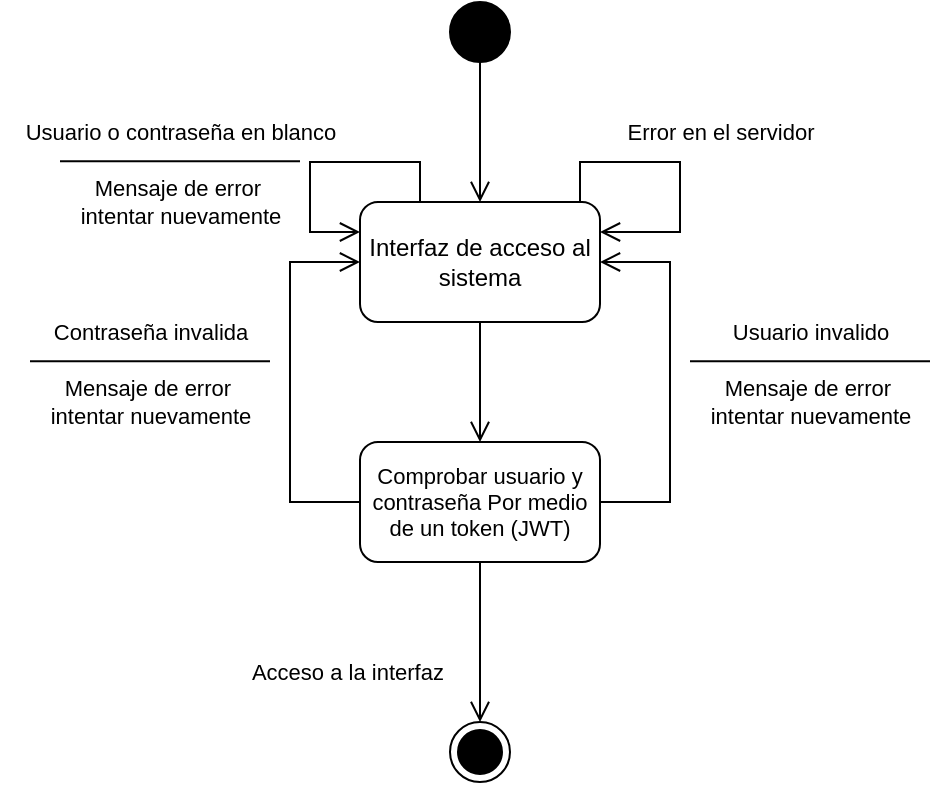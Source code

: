 <mxfile version="27.0.3">
  <diagram name="Página-1" id="zFWKbWoPSDcNY0XITjec">
    <mxGraphModel grid="1" page="1" gridSize="10" guides="1" tooltips="1" connect="1" arrows="1" fold="1" pageScale="1" pageWidth="1654" pageHeight="2336" math="0" shadow="0">
      <root>
        <mxCell id="0" />
        <mxCell id="1" parent="0" />
        <mxCell id="EI4r4qzjrhwdP-Aq-uUQ-5" style="edgeStyle=orthogonalEdgeStyle;rounded=0;orthogonalLoop=1;jettySize=auto;html=1;entryX=0.5;entryY=0;entryDx=0;entryDy=0;endArrow=open;endFill=0;endSize=8;" edge="1" parent="1" source="EI4r4qzjrhwdP-Aq-uUQ-1" target="EI4r4qzjrhwdP-Aq-uUQ-3">
          <mxGeometry relative="1" as="geometry" />
        </mxCell>
        <mxCell id="EI4r4qzjrhwdP-Aq-uUQ-1" value="" style="ellipse;fillColor=strokeColor;html=1;" vertex="1" parent="1">
          <mxGeometry x="255" y="30" width="30" height="30" as="geometry" />
        </mxCell>
        <mxCell id="EI4r4qzjrhwdP-Aq-uUQ-13" style="edgeStyle=orthogonalEdgeStyle;shape=connector;rounded=0;orthogonalLoop=1;jettySize=auto;html=1;entryX=0.5;entryY=0;entryDx=0;entryDy=0;strokeColor=default;align=center;verticalAlign=middle;fontFamily=Helvetica;fontSize=11;fontColor=default;labelBackgroundColor=default;endArrow=open;endFill=0;endSize=8;" edge="1" parent="1" source="EI4r4qzjrhwdP-Aq-uUQ-3" target="EI4r4qzjrhwdP-Aq-uUQ-12">
          <mxGeometry relative="1" as="geometry" />
        </mxCell>
        <mxCell id="EI4r4qzjrhwdP-Aq-uUQ-3" value="Interfaz de acceso al sistema" style="rounded=1;whiteSpace=wrap;html=1;" vertex="1" parent="1">
          <mxGeometry x="210" y="130" width="120" height="60" as="geometry" />
        </mxCell>
        <mxCell id="EI4r4qzjrhwdP-Aq-uUQ-6" style="edgeStyle=orthogonalEdgeStyle;shape=connector;rounded=0;orthogonalLoop=1;jettySize=auto;html=1;exitX=0.25;exitY=0;exitDx=0;exitDy=0;entryX=0;entryY=0.25;entryDx=0;entryDy=0;strokeColor=default;align=center;verticalAlign=middle;fontFamily=Helvetica;fontSize=11;fontColor=default;labelBackgroundColor=default;endArrow=open;endFill=0;endSize=8;" edge="1" parent="1" source="EI4r4qzjrhwdP-Aq-uUQ-3" target="EI4r4qzjrhwdP-Aq-uUQ-3">
          <mxGeometry relative="1" as="geometry">
            <Array as="points">
              <mxPoint x="240" y="110" />
              <mxPoint x="185" y="110" />
              <mxPoint x="185" y="145" />
            </Array>
          </mxGeometry>
        </mxCell>
        <mxCell id="EI4r4qzjrhwdP-Aq-uUQ-7" value="Usuario o contraseña en blanco" style="text;html=1;align=center;verticalAlign=middle;resizable=0;points=[];autosize=1;strokeColor=none;fillColor=none;fontFamily=Helvetica;fontSize=11;fontColor=default;labelBackgroundColor=default;" vertex="1" parent="1">
          <mxGeometry x="30" y="80" width="180" height="30" as="geometry" />
        </mxCell>
        <mxCell id="EI4r4qzjrhwdP-Aq-uUQ-9" value="" style="endArrow=none;html=1;rounded=0;strokeColor=default;align=center;verticalAlign=middle;fontFamily=Helvetica;fontSize=11;fontColor=default;labelBackgroundColor=default;edgeStyle=orthogonalEdgeStyle;endSize=8;" edge="1" parent="1">
          <mxGeometry width="50" height="50" relative="1" as="geometry">
            <mxPoint x="180" y="109.66" as="sourcePoint" />
            <mxPoint x="60" y="109.66" as="targetPoint" />
          </mxGeometry>
        </mxCell>
        <mxCell id="EI4r4qzjrhwdP-Aq-uUQ-11" value="&lt;div&gt;Mensaje de error&amp;nbsp;&lt;/div&gt;&lt;div&gt;intentar nuevamente&lt;/div&gt;" style="text;html=1;align=center;verticalAlign=middle;resizable=0;points=[];autosize=1;strokeColor=none;fillColor=none;fontFamily=Helvetica;fontSize=11;fontColor=default;labelBackgroundColor=default;" vertex="1" parent="1">
          <mxGeometry x="60" y="110" width="120" height="40" as="geometry" />
        </mxCell>
        <mxCell id="EI4r4qzjrhwdP-Aq-uUQ-14" style="edgeStyle=orthogonalEdgeStyle;shape=connector;rounded=0;orthogonalLoop=1;jettySize=auto;html=1;entryX=0;entryY=0.5;entryDx=0;entryDy=0;strokeColor=default;align=center;verticalAlign=middle;fontFamily=Helvetica;fontSize=11;fontColor=default;labelBackgroundColor=default;endArrow=open;endFill=0;endSize=8;" edge="1" parent="1" source="EI4r4qzjrhwdP-Aq-uUQ-12" target="EI4r4qzjrhwdP-Aq-uUQ-3">
          <mxGeometry relative="1" as="geometry">
            <Array as="points">
              <mxPoint x="175" y="280" />
              <mxPoint x="175" y="160" />
            </Array>
          </mxGeometry>
        </mxCell>
        <mxCell id="EI4r4qzjrhwdP-Aq-uUQ-15" style="edgeStyle=orthogonalEdgeStyle;shape=connector;rounded=0;orthogonalLoop=1;jettySize=auto;html=1;entryX=1;entryY=0.5;entryDx=0;entryDy=0;strokeColor=default;align=center;verticalAlign=middle;fontFamily=Helvetica;fontSize=11;fontColor=default;labelBackgroundColor=default;endArrow=open;endFill=0;endSize=8;" edge="1" parent="1" source="EI4r4qzjrhwdP-Aq-uUQ-12" target="EI4r4qzjrhwdP-Aq-uUQ-3">
          <mxGeometry relative="1" as="geometry">
            <Array as="points">
              <mxPoint x="365" y="280" />
              <mxPoint x="365" y="160" />
            </Array>
          </mxGeometry>
        </mxCell>
        <mxCell id="EI4r4qzjrhwdP-Aq-uUQ-32" style="edgeStyle=orthogonalEdgeStyle;shape=connector;rounded=0;orthogonalLoop=1;jettySize=auto;html=1;entryX=0.5;entryY=0;entryDx=0;entryDy=0;strokeColor=default;align=center;verticalAlign=middle;fontFamily=Helvetica;fontSize=11;fontColor=default;labelBackgroundColor=default;endArrow=open;endFill=0;endSize=8;" edge="1" parent="1" source="EI4r4qzjrhwdP-Aq-uUQ-12" target="EI4r4qzjrhwdP-Aq-uUQ-31">
          <mxGeometry relative="1" as="geometry" />
        </mxCell>
        <mxCell id="EI4r4qzjrhwdP-Aq-uUQ-12" value="Comprobar usuario y contraseña Por medio de un token (JWT)" style="rounded=1;whiteSpace=wrap;html=1;fontFamily=Helvetica;fontSize=11;fontColor=default;labelBackgroundColor=default;" vertex="1" parent="1">
          <mxGeometry x="210" y="250" width="120" height="60" as="geometry" />
        </mxCell>
        <mxCell id="EI4r4qzjrhwdP-Aq-uUQ-25" value="Contraseña invalida" style="text;html=1;align=center;verticalAlign=middle;resizable=0;points=[];autosize=1;strokeColor=none;fillColor=none;fontFamily=Helvetica;fontSize=11;fontColor=default;labelBackgroundColor=default;" vertex="1" parent="1">
          <mxGeometry x="45" y="180" width="120" height="30" as="geometry" />
        </mxCell>
        <mxCell id="EI4r4qzjrhwdP-Aq-uUQ-26" value="" style="endArrow=none;html=1;rounded=0;strokeColor=default;align=center;verticalAlign=middle;fontFamily=Helvetica;fontSize=11;fontColor=default;labelBackgroundColor=default;edgeStyle=orthogonalEdgeStyle;endSize=8;" edge="1" parent="1">
          <mxGeometry width="50" height="50" relative="1" as="geometry">
            <mxPoint x="165" y="209.66" as="sourcePoint" />
            <mxPoint x="45" y="209.66" as="targetPoint" />
          </mxGeometry>
        </mxCell>
        <mxCell id="EI4r4qzjrhwdP-Aq-uUQ-27" value="&lt;div&gt;Mensaje de error&amp;nbsp;&lt;/div&gt;&lt;div&gt;intentar nuevamente&lt;/div&gt;" style="text;html=1;align=center;verticalAlign=middle;resizable=0;points=[];autosize=1;strokeColor=none;fillColor=none;fontFamily=Helvetica;fontSize=11;fontColor=default;labelBackgroundColor=default;" vertex="1" parent="1">
          <mxGeometry x="45" y="210" width="120" height="40" as="geometry" />
        </mxCell>
        <mxCell id="EI4r4qzjrhwdP-Aq-uUQ-28" value="Usuario invalido" style="text;html=1;align=center;verticalAlign=middle;resizable=0;points=[];autosize=1;strokeColor=none;fillColor=none;fontFamily=Helvetica;fontSize=11;fontColor=default;labelBackgroundColor=default;" vertex="1" parent="1">
          <mxGeometry x="385" y="180" width="100" height="30" as="geometry" />
        </mxCell>
        <mxCell id="EI4r4qzjrhwdP-Aq-uUQ-29" value="" style="endArrow=none;html=1;rounded=0;strokeColor=default;align=center;verticalAlign=middle;fontFamily=Helvetica;fontSize=11;fontColor=default;labelBackgroundColor=default;edgeStyle=orthogonalEdgeStyle;endSize=8;" edge="1" parent="1">
          <mxGeometry width="50" height="50" relative="1" as="geometry">
            <mxPoint x="495" y="209.66" as="sourcePoint" />
            <mxPoint x="375" y="209.66" as="targetPoint" />
          </mxGeometry>
        </mxCell>
        <mxCell id="EI4r4qzjrhwdP-Aq-uUQ-30" value="&lt;div&gt;Mensaje de error&amp;nbsp;&lt;/div&gt;&lt;div&gt;intentar nuevamente&lt;/div&gt;" style="text;html=1;align=center;verticalAlign=middle;resizable=0;points=[];autosize=1;strokeColor=none;fillColor=none;fontFamily=Helvetica;fontSize=11;fontColor=default;labelBackgroundColor=default;" vertex="1" parent="1">
          <mxGeometry x="375" y="210" width="120" height="40" as="geometry" />
        </mxCell>
        <mxCell id="EI4r4qzjrhwdP-Aq-uUQ-31" value="" style="ellipse;html=1;shape=endState;fillColor=strokeColor;fontFamily=Helvetica;fontSize=11;fontColor=default;labelBackgroundColor=default;" vertex="1" parent="1">
          <mxGeometry x="255" y="390" width="30" height="30" as="geometry" />
        </mxCell>
        <mxCell id="EI4r4qzjrhwdP-Aq-uUQ-33" value="Acceso a la interfaz&amp;nbsp;" style="text;html=1;align=center;verticalAlign=middle;resizable=0;points=[];autosize=1;strokeColor=none;fillColor=none;fontFamily=Helvetica;fontSize=11;fontColor=default;labelBackgroundColor=default;" vertex="1" parent="1">
          <mxGeometry x="145" y="350" width="120" height="30" as="geometry" />
        </mxCell>
        <mxCell id="W0_1jqlGO-n4XNdDizI6-1" style="edgeStyle=orthogonalEdgeStyle;shape=connector;rounded=0;orthogonalLoop=1;jettySize=auto;html=1;exitX=0.25;exitY=0;exitDx=0;exitDy=0;entryX=1;entryY=0.25;entryDx=0;entryDy=0;strokeColor=default;align=center;verticalAlign=middle;fontFamily=Helvetica;fontSize=11;fontColor=default;labelBackgroundColor=default;endArrow=open;endFill=0;endSize=8;" edge="1" parent="1" target="EI4r4qzjrhwdP-Aq-uUQ-3">
          <mxGeometry relative="1" as="geometry">
            <Array as="points">
              <mxPoint x="320" y="110" />
              <mxPoint x="370" y="110" />
              <mxPoint x="370" y="145" />
            </Array>
            <mxPoint x="320" y="130" as="sourcePoint" />
            <mxPoint x="290" y="145" as="targetPoint" />
          </mxGeometry>
        </mxCell>
        <mxCell id="W0_1jqlGO-n4XNdDizI6-2" value="Error en el servidor" style="text;html=1;align=center;verticalAlign=middle;resizable=0;points=[];autosize=1;strokeColor=none;fillColor=none;fontFamily=Helvetica;fontSize=11;fontColor=default;labelBackgroundColor=default;" vertex="1" parent="1">
          <mxGeometry x="330" y="80" width="120" height="30" as="geometry" />
        </mxCell>
      </root>
    </mxGraphModel>
  </diagram>
</mxfile>
